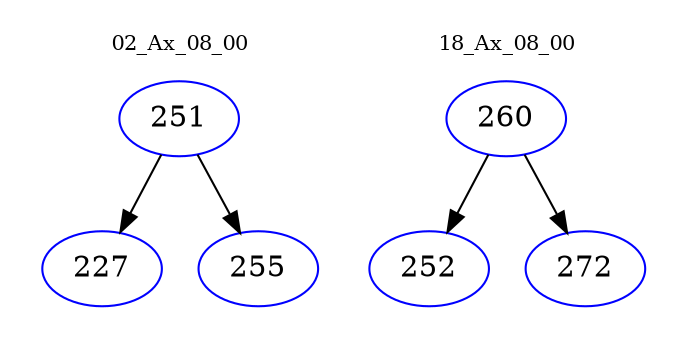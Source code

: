 digraph{
subgraph cluster_0 {
color = white
label = "02_Ax_08_00";
fontsize=10;
T0_251 [label="251", color="blue"]
T0_251 -> T0_227 [color="black"]
T0_227 [label="227", color="blue"]
T0_251 -> T0_255 [color="black"]
T0_255 [label="255", color="blue"]
}
subgraph cluster_1 {
color = white
label = "18_Ax_08_00";
fontsize=10;
T1_260 [label="260", color="blue"]
T1_260 -> T1_252 [color="black"]
T1_252 [label="252", color="blue"]
T1_260 -> T1_272 [color="black"]
T1_272 [label="272", color="blue"]
}
}
